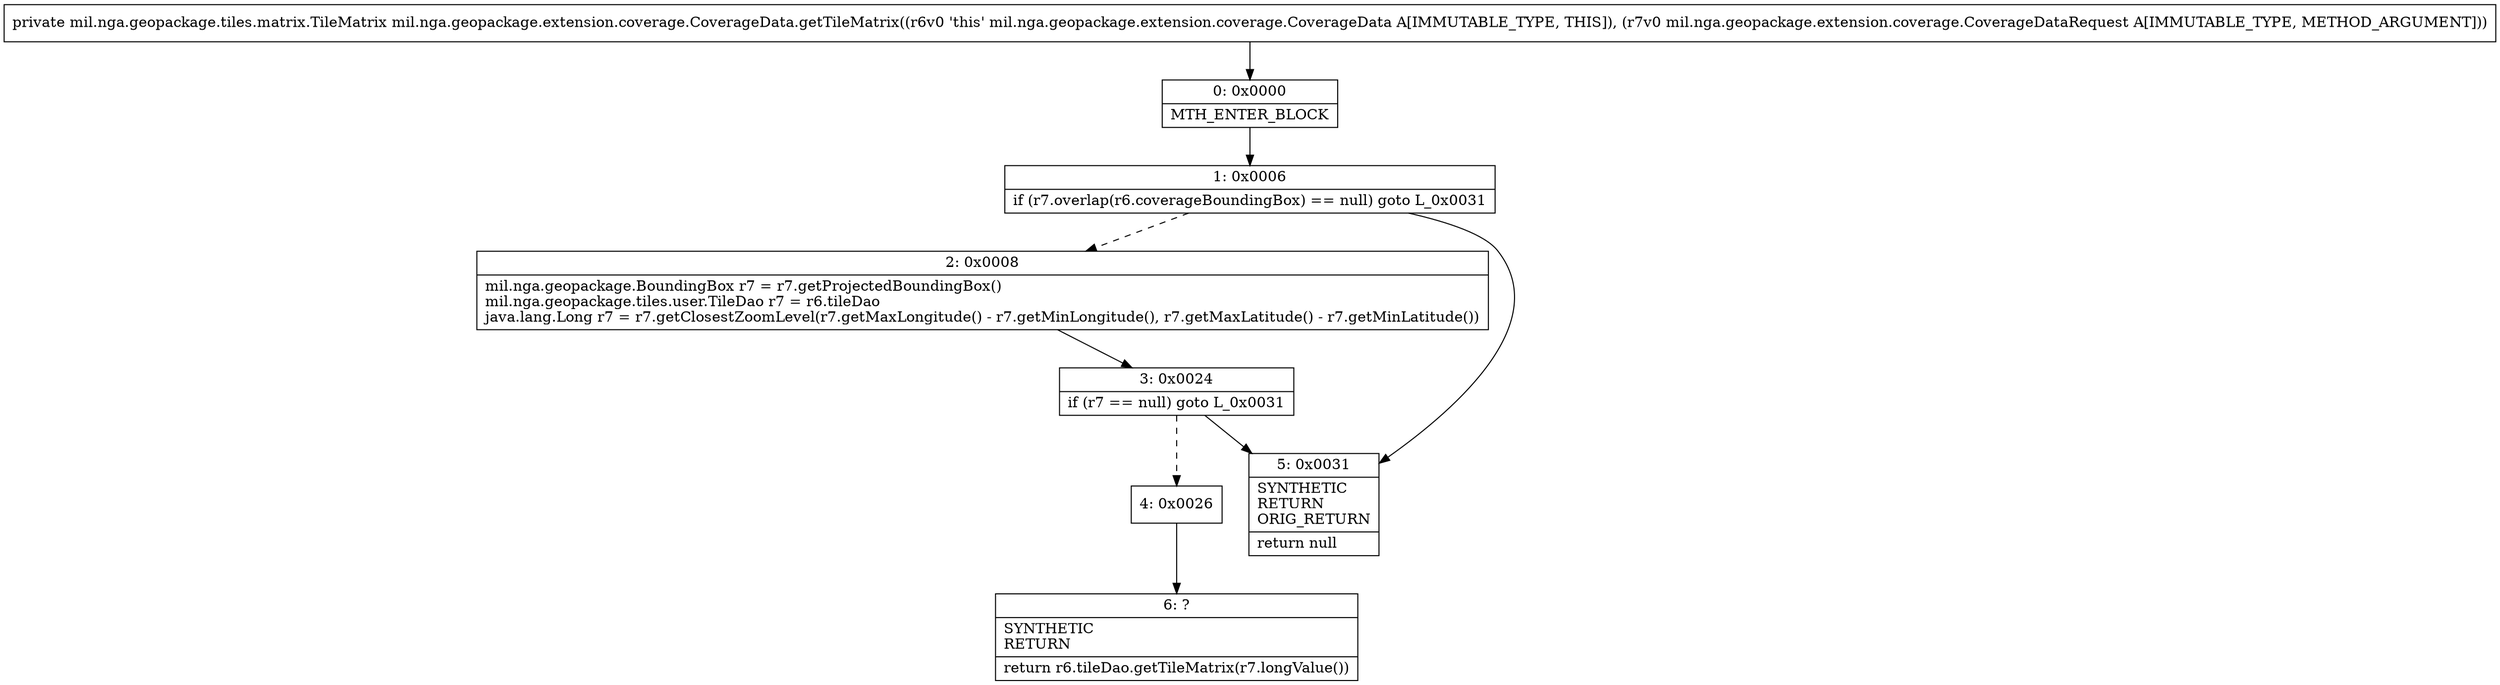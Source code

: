 digraph "CFG formil.nga.geopackage.extension.coverage.CoverageData.getTileMatrix(Lmil\/nga\/geopackage\/extension\/coverage\/CoverageDataRequest;)Lmil\/nga\/geopackage\/tiles\/matrix\/TileMatrix;" {
Node_0 [shape=record,label="{0\:\ 0x0000|MTH_ENTER_BLOCK\l}"];
Node_1 [shape=record,label="{1\:\ 0x0006|if (r7.overlap(r6.coverageBoundingBox) == null) goto L_0x0031\l}"];
Node_2 [shape=record,label="{2\:\ 0x0008|mil.nga.geopackage.BoundingBox r7 = r7.getProjectedBoundingBox()\lmil.nga.geopackage.tiles.user.TileDao r7 = r6.tileDao\ljava.lang.Long r7 = r7.getClosestZoomLevel(r7.getMaxLongitude() \- r7.getMinLongitude(), r7.getMaxLatitude() \- r7.getMinLatitude())\l}"];
Node_3 [shape=record,label="{3\:\ 0x0024|if (r7 == null) goto L_0x0031\l}"];
Node_4 [shape=record,label="{4\:\ 0x0026}"];
Node_5 [shape=record,label="{5\:\ 0x0031|SYNTHETIC\lRETURN\lORIG_RETURN\l|return null\l}"];
Node_6 [shape=record,label="{6\:\ ?|SYNTHETIC\lRETURN\l|return r6.tileDao.getTileMatrix(r7.longValue())\l}"];
MethodNode[shape=record,label="{private mil.nga.geopackage.tiles.matrix.TileMatrix mil.nga.geopackage.extension.coverage.CoverageData.getTileMatrix((r6v0 'this' mil.nga.geopackage.extension.coverage.CoverageData A[IMMUTABLE_TYPE, THIS]), (r7v0 mil.nga.geopackage.extension.coverage.CoverageDataRequest A[IMMUTABLE_TYPE, METHOD_ARGUMENT])) }"];
MethodNode -> Node_0;
Node_0 -> Node_1;
Node_1 -> Node_2[style=dashed];
Node_1 -> Node_5;
Node_2 -> Node_3;
Node_3 -> Node_4[style=dashed];
Node_3 -> Node_5;
Node_4 -> Node_6;
}

